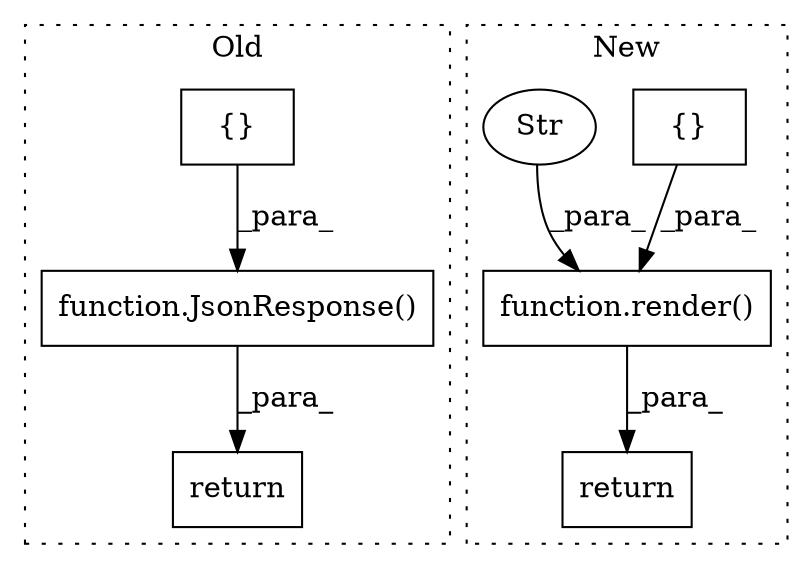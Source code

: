 digraph G {
subgraph cluster0 {
1 [label="function.JsonResponse()" a="75" s="258,787" l="13,1" shape="box"];
5 [label="return" a="93" s="251" l="7" shape="box"];
7 [label="{}" a="95" s="271,776" l="14,11" shape="box"];
label = "Old";
style="dotted";
}
subgraph cluster1 {
2 [label="{}" a="95" s="837,850" l="1,1" shape="box"];
3 [label="function.render()" a="75" s="789,851" l="7,1" shape="box"];
4 [label="Str" a="66" s="805" l="30" shape="ellipse"];
6 [label="return" a="93" s="782" l="7" shape="box"];
label = "New";
style="dotted";
}
1 -> 5 [label="_para_"];
2 -> 3 [label="_para_"];
3 -> 6 [label="_para_"];
4 -> 3 [label="_para_"];
7 -> 1 [label="_para_"];
}